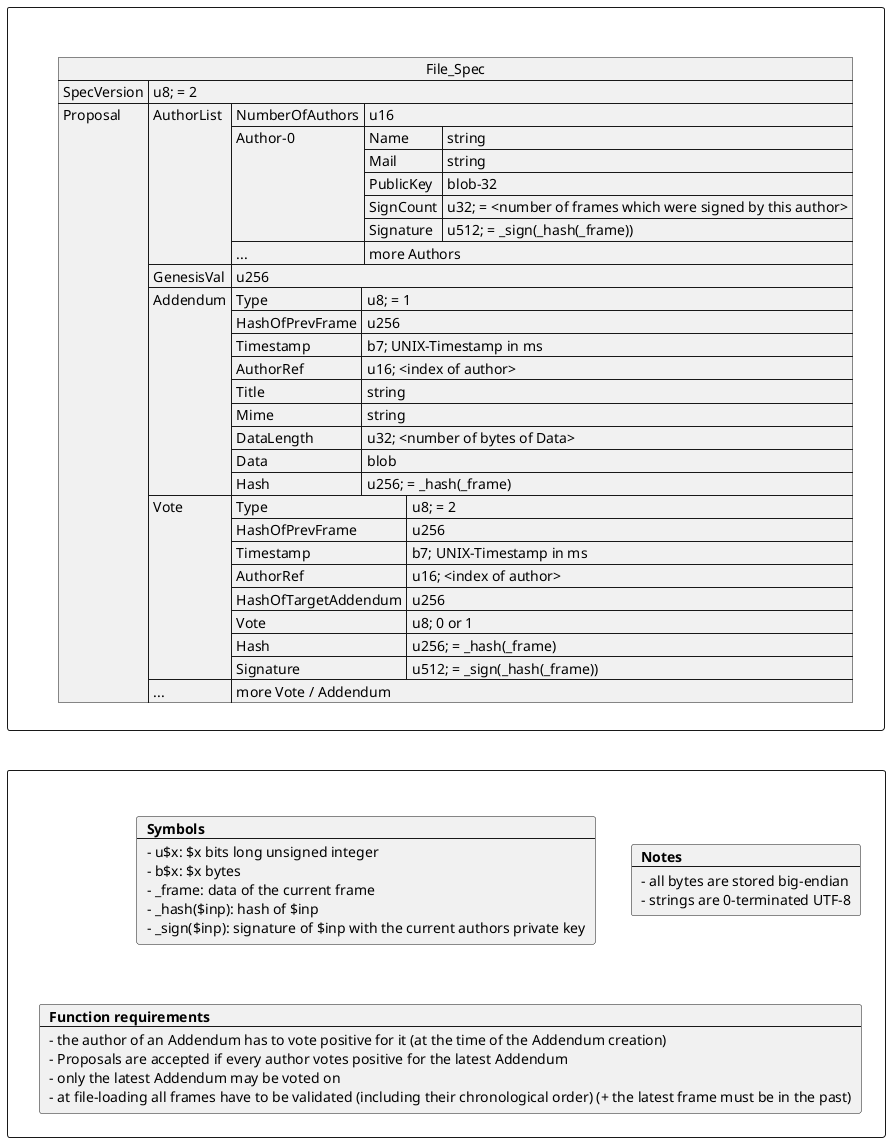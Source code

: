 @startuml

skinparam linetype ortho

rectangle " " as spec {
json File_Spec {
   "SpecVersion": "u8; = 2",
   "Proposal": {
    "AuthorList": {
        "NumberOfAuthors": "u16",
        "Author-0": {
            "Name": "string",
            "Mail": "string",
            "PublicKey": "blob-32",
            "SignCount": "u32; = <number of frames which were signed by this author>",
            "Signature": "u512; = _sign(_hash(_frame))"
        },
        "...": "more Authors"
     },
    "GenesisVal": "u256",

    "Addendum": {
        "Type": "u8; = 1",
        "HashOfPrevFrame": "u256",
        "Timestamp": "b7; UNIX-Timestamp in ms",
        "AuthorRef": "u16; <index of author>",
        "Title": "string",
        "Mime": "string",
        "DataLength": "u32; <number of bytes of Data>",
        "Data": "blob",
        "Hash": "u256; = _hash(_frame)"
    },
    "Vote": {
        "Type": "u8; = 2",
        "HashOfPrevFrame": "u256",
        "Timestamp": "b7; UNIX-Timestamp in ms",
        "AuthorRef": "u16; <index of author>",
        "HashOfTargetAddendum": "u256",
        "Vote": "u8; 0 or 1",
        "Hash": "u256; = _hash(_frame)",
        "Signature": "u512; = _sign(_hash(_frame))"
    },
    "...": "more Vote / Addendum"
   }
}
}

rectangle " " as notes {
card symbols [
   <b>Symbols</b>
   --
   - u$x: $x bits long unsigned integer
   - b$x: $x bytes
   - _frame: data of the current frame
   - _hash($inp): hash of $inp
   - _sign($inp): signature of $inp with the current authors private key
]

card notes [
    <b>Notes</b>
    --
    - all bytes are stored big-endian
    - strings are 0-terminated UTF-8
]

card requirements [
    <b>Function requirements</b>
    --
    - the author of an Addendum has to vote positive for it (at the time of the Addendum creation)
    - Proposals are accepted if every author votes positive for the latest Addendum
    - only the latest Addendum may be voted on
    - at file-loading all frames have to be validated (including their chronological order) (+ the latest frame must be in the past)
]
}

spec --[hidden] notes

@enduml

